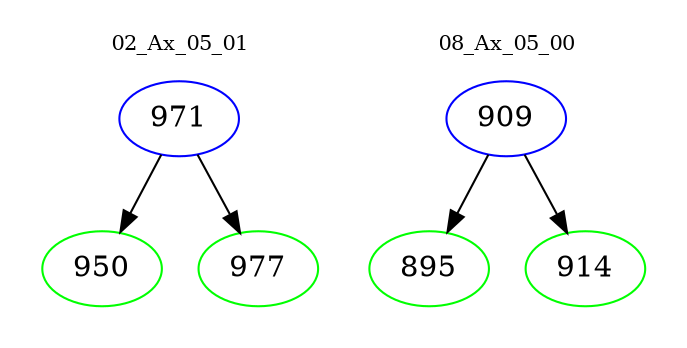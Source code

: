 digraph{
subgraph cluster_0 {
color = white
label = "02_Ax_05_01";
fontsize=10;
T0_971 [label="971", color="blue"]
T0_971 -> T0_950 [color="black"]
T0_950 [label="950", color="green"]
T0_971 -> T0_977 [color="black"]
T0_977 [label="977", color="green"]
}
subgraph cluster_1 {
color = white
label = "08_Ax_05_00";
fontsize=10;
T1_909 [label="909", color="blue"]
T1_909 -> T1_895 [color="black"]
T1_895 [label="895", color="green"]
T1_909 -> T1_914 [color="black"]
T1_914 [label="914", color="green"]
}
}
